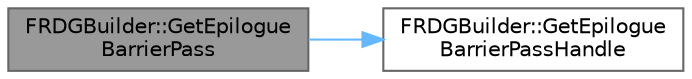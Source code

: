 digraph "FRDGBuilder::GetEpilogueBarrierPass"
{
 // INTERACTIVE_SVG=YES
 // LATEX_PDF_SIZE
  bgcolor="transparent";
  edge [fontname=Helvetica,fontsize=10,labelfontname=Helvetica,labelfontsize=10];
  node [fontname=Helvetica,fontsize=10,shape=box,height=0.2,width=0.4];
  rankdir="LR";
  Node1 [id="Node000001",label="FRDGBuilder::GetEpilogue\lBarrierPass",height=0.2,width=0.4,color="gray40", fillcolor="grey60", style="filled", fontcolor="black",tooltip=" "];
  Node1 -> Node2 [id="edge1_Node000001_Node000002",color="steelblue1",style="solid",tooltip=" "];
  Node2 [id="Node000002",label="FRDGBuilder::GetEpilogue\lBarrierPassHandle",height=0.2,width=0.4,color="grey40", fillcolor="white", style="filled",URL="$d5/dac/classFRDGBuilder.html#a6ae46019c25a0e67648d52d284b31a96",tooltip="Prologue and Epilogue barrier passes are used to plan transitions around RHI render pass merging,..."];
}
